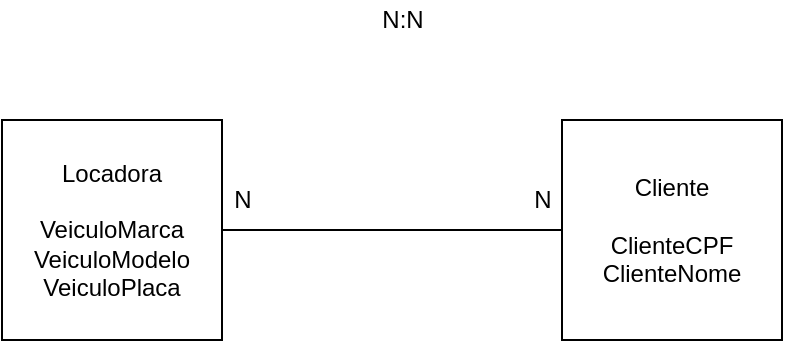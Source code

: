 <mxfile version="14.1.1" type="device"><diagram id="rTTqdI63MRwjp4dDjLtO" name="Page-1"><mxGraphModel dx="868" dy="482" grid="1" gridSize="10" guides="1" tooltips="1" connect="1" arrows="1" fold="1" page="1" pageScale="1" pageWidth="827" pageHeight="1169" math="0" shadow="0"><root><mxCell id="0"/><mxCell id="1" parent="0"/><mxCell id="WQJoEeYusGyg61t7A9EX-3" style="edgeStyle=orthogonalEdgeStyle;rounded=0;orthogonalLoop=1;jettySize=auto;html=1;entryX=0;entryY=0.5;entryDx=0;entryDy=0;endArrow=none;endFill=0;" edge="1" parent="1" source="WQJoEeYusGyg61t7A9EX-1" target="WQJoEeYusGyg61t7A9EX-2"><mxGeometry relative="1" as="geometry"/></mxCell><mxCell id="WQJoEeYusGyg61t7A9EX-1" value="Locadora&lt;br&gt;&lt;br&gt;VeiculoMarca&lt;br&gt;VeiculoModelo&lt;br&gt;VeiculoPlaca" style="whiteSpace=wrap;html=1;aspect=fixed;" vertex="1" parent="1"><mxGeometry x="40" y="80" width="110" height="110" as="geometry"/></mxCell><mxCell id="WQJoEeYusGyg61t7A9EX-2" value="Cliente&lt;br&gt;&lt;br&gt;ClienteCPF&lt;br&gt;ClienteNome&lt;br&gt;" style="whiteSpace=wrap;html=1;aspect=fixed;" vertex="1" parent="1"><mxGeometry x="320" y="80" width="110" height="110" as="geometry"/></mxCell><mxCell id="WQJoEeYusGyg61t7A9EX-4" value="N" style="text;html=1;align=center;verticalAlign=middle;resizable=0;points=[];autosize=1;" vertex="1" parent="1"><mxGeometry x="150" y="110" width="20" height="20" as="geometry"/></mxCell><mxCell id="WQJoEeYusGyg61t7A9EX-5" value="N" style="text;html=1;align=center;verticalAlign=middle;resizable=0;points=[];autosize=1;" vertex="1" parent="1"><mxGeometry x="300" y="110" width="20" height="20" as="geometry"/></mxCell><mxCell id="WQJoEeYusGyg61t7A9EX-6" value="N:N" style="text;html=1;align=center;verticalAlign=middle;resizable=0;points=[];autosize=1;" vertex="1" parent="1"><mxGeometry x="220" y="20" width="40" height="20" as="geometry"/></mxCell></root></mxGraphModel></diagram></mxfile>